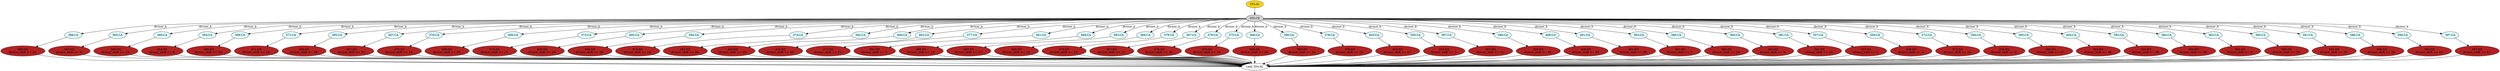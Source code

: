 strict digraph "" {
	node [label="\N"];
	"380:NS"	 [ast="<pyverilog.vparser.ast.NonblockingSubstitution object at 0x7f284bd6c950>",
		fillcolor=firebrick,
		label="380:NS
divisor_shift <= 24;",
		statements="[<pyverilog.vparser.ast.NonblockingSubstitution object at 0x7f284bd6c950>]",
		style=filled,
		typ=NonblockingSubstitution];
	"Leaf_354:AL"	 [def_var="['divisor_shift']",
		label="Leaf_354:AL"];
	"380:NS" -> "Leaf_354:AL"	 [cond="[]",
		lineno=None];
	"388:CA"	 [ast="<pyverilog.vparser.ast.Case object at 0x7f284bcca250>",
		fillcolor=lightcyan,
		label="388:CA",
		statements="[]",
		style=filled,
		typ=Case];
	"388:NS"	 [ast="<pyverilog.vparser.ast.NonblockingSubstitution object at 0x7f284bcca2d0>",
		fillcolor=firebrick,
		label="388:NS
divisor_shift <= 32;",
		statements="[<pyverilog.vparser.ast.NonblockingSubstitution object at 0x7f284bcca2d0>]",
		style=filled,
		typ=NonblockingSubstitution];
	"388:CA" -> "388:NS"	 [cond="[]",
		lineno=None];
	"387:NS"	 [ast="<pyverilog.vparser.ast.NonblockingSubstitution object at 0x7f284bcca490>",
		fillcolor=firebrick,
		label="387:NS
divisor_shift <= 31;",
		statements="[<pyverilog.vparser.ast.NonblockingSubstitution object at 0x7f284bcca490>]",
		style=filled,
		typ=NonblockingSubstitution];
	"387:NS" -> "Leaf_354:AL"	 [cond="[]",
		lineno=None];
	"365:CA"	 [ast="<pyverilog.vparser.ast.Case object at 0x7f284bcbb3d0>",
		fillcolor=lightcyan,
		label="365:CA",
		statements="[]",
		style=filled,
		typ=Case];
	"365:NS"	 [ast="<pyverilog.vparser.ast.NonblockingSubstitution object at 0x7f284bcbb450>",
		fillcolor=firebrick,
		label="365:NS
divisor_shift <= 9;",
		statements="[<pyverilog.vparser.ast.NonblockingSubstitution object at 0x7f284bcbb450>]",
		style=filled,
		typ=NonblockingSubstitution];
	"365:CA" -> "365:NS"	 [cond="[]",
		lineno=None];
	"369:CA"	 [ast="<pyverilog.vparser.ast.Case object at 0x7f284bcca790>",
		fillcolor=lightcyan,
		label="369:CA",
		statements="[]",
		style=filled,
		typ=Case];
	"369:NS"	 [ast="<pyverilog.vparser.ast.NonblockingSubstitution object at 0x7f284bcca810>",
		fillcolor=firebrick,
		label="369:NS
divisor_shift <= 13;",
		statements="[<pyverilog.vparser.ast.NonblockingSubstitution object at 0x7f284bcca810>]",
		style=filled,
		typ=NonblockingSubstitution];
	"369:CA" -> "369:NS"	 [cond="[]",
		lineno=None];
	"364:CA"	 [ast="<pyverilog.vparser.ast.Case object at 0x7f284bcca9d0>",
		fillcolor=lightcyan,
		label="364:CA",
		statements="[]",
		style=filled,
		typ=Case];
	"364:NS"	 [ast="<pyverilog.vparser.ast.NonblockingSubstitution object at 0x7f284bccaa50>",
		fillcolor=firebrick,
		label="364:NS
divisor_shift <= 8;",
		statements="[<pyverilog.vparser.ast.NonblockingSubstitution object at 0x7f284bccaa50>]",
		style=filled,
		typ=NonblockingSubstitution];
	"364:CA" -> "364:NS"	 [cond="[]",
		lineno=None];
	"389:CA"	 [ast="<pyverilog.vparser.ast.Case object at 0x7f284bccac10>",
		fillcolor=lightcyan,
		label="389:CA",
		statements="[]",
		style=filled,
		typ=Case];
	"389:NS"	 [ast="<pyverilog.vparser.ast.NonblockingSubstitution object at 0x7f284bccac90>",
		fillcolor=firebrick,
		label="389:NS
divisor_shift <= 33;",
		statements="[<pyverilog.vparser.ast.NonblockingSubstitution object at 0x7f284bccac90>]",
		style=filled,
		typ=NonblockingSubstitution];
	"389:CA" -> "389:NS"	 [cond="[]",
		lineno=None];
	"398:NS"	 [ast="<pyverilog.vparser.ast.NonblockingSubstitution object at 0x7f284bccae50>",
		fillcolor=firebrick,
		label="398:NS
divisor_shift <= 42;",
		statements="[<pyverilog.vparser.ast.NonblockingSubstitution object at 0x7f284bccae50>]",
		style=filled,
		typ=NonblockingSubstitution];
	"398:NS" -> "Leaf_354:AL"	 [cond="[]",
		lineno=None];
	"357:NS"	 [ast="<pyverilog.vparser.ast.NonblockingSubstitution object at 0x7f284bccafd0>",
		fillcolor=firebrick,
		label="357:NS
divisor_shift <= 1;",
		statements="[<pyverilog.vparser.ast.NonblockingSubstitution object at 0x7f284bccafd0>]",
		style=filled,
		typ=NonblockingSubstitution];
	"357:NS" -> "Leaf_354:AL"	 [cond="[]",
		lineno=None];
	"371:CA"	 [ast="<pyverilog.vparser.ast.Case object at 0x7f284bcb3190>",
		fillcolor=lightcyan,
		label="371:CA",
		statements="[]",
		style=filled,
		typ=Case];
	"371:NS"	 [ast="<pyverilog.vparser.ast.NonblockingSubstitution object at 0x7f284bcb3210>",
		fillcolor=firebrick,
		label="371:NS
divisor_shift <= 15;",
		statements="[<pyverilog.vparser.ast.NonblockingSubstitution object at 0x7f284bcb3210>]",
		style=filled,
		typ=NonblockingSubstitution];
	"371:CA" -> "371:NS"	 [cond="[]",
		lineno=None];
	"395:CA"	 [ast="<pyverilog.vparser.ast.Case object at 0x7f284bcb33d0>",
		fillcolor=lightcyan,
		label="395:CA",
		statements="[]",
		style=filled,
		typ=Case];
	"395:NS"	 [ast="<pyverilog.vparser.ast.NonblockingSubstitution object at 0x7f284bcb3450>",
		fillcolor=firebrick,
		label="395:NS
divisor_shift <= 39;",
		statements="[<pyverilog.vparser.ast.NonblockingSubstitution object at 0x7f284bcb3450>]",
		style=filled,
		typ=NonblockingSubstitution];
	"395:CA" -> "395:NS"	 [cond="[]",
		lineno=None];
	"403:NS"	 [ast="<pyverilog.vparser.ast.NonblockingSubstitution object at 0x7f284bcb3610>",
		fillcolor=firebrick,
		label="403:NS
divisor_shift <= 47;",
		statements="[<pyverilog.vparser.ast.NonblockingSubstitution object at 0x7f284bcb3610>]",
		style=filled,
		typ=NonblockingSubstitution];
	"403:NS" -> "Leaf_354:AL"	 [cond="[]",
		lineno=None];
	"360:NS"	 [ast="<pyverilog.vparser.ast.NonblockingSubstitution object at 0x7f284bcb3790>",
		fillcolor=firebrick,
		label="360:NS
divisor_shift <= 4;",
		statements="[<pyverilog.vparser.ast.NonblockingSubstitution object at 0x7f284bcb3790>]",
		style=filled,
		typ=NonblockingSubstitution];
	"360:NS" -> "Leaf_354:AL"	 [cond="[]",
		lineno=None];
	"407:CA"	 [ast="<pyverilog.vparser.ast.Case object at 0x7f284bcb3910>",
		fillcolor=lightcyan,
		label="407:CA",
		statements="[]",
		style=filled,
		typ=Case];
	"407:NS"	 [ast="<pyverilog.vparser.ast.NonblockingSubstitution object at 0x7f284bcb3990>",
		fillcolor=firebrick,
		label="407:NS
divisor_shift <= 51;",
		statements="[<pyverilog.vparser.ast.NonblockingSubstitution object at 0x7f284bcb3990>]",
		style=filled,
		typ=NonblockingSubstitution];
	"407:CA" -> "407:NS"	 [cond="[]",
		lineno=None];
	"370:CA"	 [ast="<pyverilog.vparser.ast.Case object at 0x7f284bcb3b50>",
		fillcolor=lightcyan,
		label="370:CA",
		statements="[]",
		style=filled,
		typ=Case];
	"370:NS"	 [ast="<pyverilog.vparser.ast.NonblockingSubstitution object at 0x7f284bcb3bd0>",
		fillcolor=firebrick,
		label="370:NS
divisor_shift <= 14;",
		statements="[<pyverilog.vparser.ast.NonblockingSubstitution object at 0x7f284bcb3bd0>]",
		style=filled,
		typ=NonblockingSubstitution];
	"370:CA" -> "370:NS"	 [cond="[]",
		lineno=None];
	"378:NS"	 [ast="<pyverilog.vparser.ast.NonblockingSubstitution object at 0x7f284bcb3d90>",
		fillcolor=firebrick,
		label="378:NS
divisor_shift <= 22;",
		statements="[<pyverilog.vparser.ast.NonblockingSubstitution object at 0x7f284bcb3d90>]",
		style=filled,
		typ=NonblockingSubstitution];
	"378:NS" -> "Leaf_354:AL"	 [cond="[]",
		lineno=None];
	"406:CA"	 [ast="<pyverilog.vparser.ast.Case object at 0x7f284bcb3f10>",
		fillcolor=lightcyan,
		label="406:CA",
		statements="[]",
		style=filled,
		typ=Case];
	"406:NS"	 [ast="<pyverilog.vparser.ast.NonblockingSubstitution object at 0x7f284bcb3f90>",
		fillcolor=firebrick,
		label="406:NS
divisor_shift <= 50;",
		statements="[<pyverilog.vparser.ast.NonblockingSubstitution object at 0x7f284bcb3f90>]",
		style=filled,
		typ=NonblockingSubstitution];
	"406:CA" -> "406:NS"	 [cond="[]",
		lineno=None];
	"373:CA"	 [ast="<pyverilog.vparser.ast.Case object at 0x7f284bcbb190>",
		fillcolor=lightcyan,
		label="373:CA",
		statements="[]",
		style=filled,
		typ=Case];
	"373:NS"	 [ast="<pyverilog.vparser.ast.NonblockingSubstitution object at 0x7f284bcbb210>",
		fillcolor=firebrick,
		label="373:NS
divisor_shift <= 17;",
		statements="[<pyverilog.vparser.ast.NonblockingSubstitution object at 0x7f284bcbb210>]",
		style=filled,
		typ=NonblockingSubstitution];
	"373:CA" -> "373:NS"	 [cond="[]",
		lineno=None];
	"366:NS"	 [ast="<pyverilog.vparser.ast.NonblockingSubstitution object at 0x7f284bcca610>",
		fillcolor=firebrick,
		label="366:NS
divisor_shift <= 10;",
		statements="[<pyverilog.vparser.ast.NonblockingSubstitution object at 0x7f284bcca610>]",
		style=filled,
		typ=NonblockingSubstitution];
	"366:NS" -> "Leaf_354:AL"	 [cond="[]",
		lineno=None];
	"385:NS"	 [ast="<pyverilog.vparser.ast.NonblockingSubstitution object at 0x7f284bcbb610>",
		fillcolor=firebrick,
		label="385:NS
divisor_shift <= 29;",
		statements="[<pyverilog.vparser.ast.NonblockingSubstitution object at 0x7f284bcbb610>]",
		style=filled,
		typ=NonblockingSubstitution];
	"385:NS" -> "Leaf_354:AL"	 [cond="[]",
		lineno=None];
	"377:NS"	 [ast="<pyverilog.vparser.ast.NonblockingSubstitution object at 0x7f284bcbb790>",
		fillcolor=firebrick,
		label="377:NS
divisor_shift <= 21;",
		statements="[<pyverilog.vparser.ast.NonblockingSubstitution object at 0x7f284bcbb790>]",
		style=filled,
		typ=NonblockingSubstitution];
	"377:NS" -> "Leaf_354:AL"	 [cond="[]",
		lineno=None];
	"405:CA"	 [ast="<pyverilog.vparser.ast.Case object at 0x7f284bcbb910>",
		fillcolor=lightcyan,
		label="405:CA",
		statements="[]",
		style=filled,
		typ=Case];
	"405:NS"	 [ast="<pyverilog.vparser.ast.NonblockingSubstitution object at 0x7f284bcbb990>",
		fillcolor=firebrick,
		label="405:NS
divisor_shift <= 49;",
		statements="[<pyverilog.vparser.ast.NonblockingSubstitution object at 0x7f284bcbb990>]",
		style=filled,
		typ=NonblockingSubstitution];
	"405:CA" -> "405:NS"	 [cond="[]",
		lineno=None];
	"394:CA"	 [ast="<pyverilog.vparser.ast.Case object at 0x7f284bcbbb50>",
		fillcolor=lightcyan,
		label="394:CA",
		statements="[]",
		style=filled,
		typ=Case];
	"394:NS"	 [ast="<pyverilog.vparser.ast.NonblockingSubstitution object at 0x7f284bcbbbd0>",
		fillcolor=firebrick,
		label="394:NS
divisor_shift <= 38;",
		statements="[<pyverilog.vparser.ast.NonblockingSubstitution object at 0x7f284bcbbbd0>]",
		style=filled,
		typ=NonblockingSubstitution];
	"394:CA" -> "394:NS"	 [cond="[]",
		lineno=None];
	"401:NS"	 [ast="<pyverilog.vparser.ast.NonblockingSubstitution object at 0x7f284bcbbd90>",
		fillcolor=firebrick,
		label="401:NS
divisor_shift <= 45;",
		statements="[<pyverilog.vparser.ast.NonblockingSubstitution object at 0x7f284bcbbd90>]",
		style=filled,
		typ=NonblockingSubstitution];
	"401:NS" -> "Leaf_354:AL"	 [cond="[]",
		lineno=None];
	"408:NS"	 [ast="<pyverilog.vparser.ast.NonblockingSubstitution object at 0x7f284bcbbf10>",
		fillcolor=firebrick,
		label="408:NS
divisor_shift <= 52;",
		statements="[<pyverilog.vparser.ast.NonblockingSubstitution object at 0x7f284bcbbf10>]",
		style=filled,
		typ=NonblockingSubstitution];
	"408:NS" -> "Leaf_354:AL"	 [cond="[]",
		lineno=None];
	"362:NS"	 [ast="<pyverilog.vparser.ast.NonblockingSubstitution object at 0x7f284bc060d0>",
		fillcolor=firebrick,
		label="362:NS
divisor_shift <= 6;",
		statements="[<pyverilog.vparser.ast.NonblockingSubstitution object at 0x7f284bc060d0>]",
		style=filled,
		typ=NonblockingSubstitution];
	"362:NS" -> "Leaf_354:AL"	 [cond="[]",
		lineno=None];
	"406:NS" -> "Leaf_354:AL"	 [cond="[]",
		lineno=None];
	"397:NS"	 [ast="<pyverilog.vparser.ast.NonblockingSubstitution object at 0x7f284bc06250>",
		fillcolor=firebrick,
		label="397:NS
divisor_shift <= 41;",
		statements="[<pyverilog.vparser.ast.NonblockingSubstitution object at 0x7f284bc06250>]",
		style=filled,
		typ=NonblockingSubstitution];
	"397:NS" -> "Leaf_354:AL"	 [cond="[]",
		lineno=None];
	"374:CA"	 [ast="<pyverilog.vparser.ast.Case object at 0x7f284bc063d0>",
		fillcolor=lightcyan,
		label="374:CA",
		statements="[]",
		style=filled,
		typ=Case];
	"374:NS"	 [ast="<pyverilog.vparser.ast.NonblockingSubstitution object at 0x7f284bc06450>",
		fillcolor=firebrick,
		label="374:NS
divisor_shift <= 18;",
		statements="[<pyverilog.vparser.ast.NonblockingSubstitution object at 0x7f284bc06450>]",
		style=filled,
		typ=NonblockingSubstitution];
	"374:CA" -> "374:NS"	 [cond="[]",
		lineno=None];
	"382:CA"	 [ast="<pyverilog.vparser.ast.Case object at 0x7f284bc06610>",
		fillcolor=lightcyan,
		label="382:CA",
		statements="[]",
		style=filled,
		typ=Case];
	"382:NS"	 [ast="<pyverilog.vparser.ast.NonblockingSubstitution object at 0x7f284bc06690>",
		fillcolor=firebrick,
		label="382:NS
divisor_shift <= 26;",
		statements="[<pyverilog.vparser.ast.NonblockingSubstitution object at 0x7f284bc06690>]",
		style=filled,
		typ=NonblockingSubstitution];
	"382:CA" -> "382:NS"	 [cond="[]",
		lineno=None];
	"400:CA"	 [ast="<pyverilog.vparser.ast.Case object at 0x7f284bc06850>",
		fillcolor=lightcyan,
		label="400:CA",
		statements="[]",
		style=filled,
		typ=Case];
	"400:NS"	 [ast="<pyverilog.vparser.ast.NonblockingSubstitution object at 0x7f284bc068d0>",
		fillcolor=firebrick,
		label="400:NS
divisor_shift <= 44;",
		statements="[<pyverilog.vparser.ast.NonblockingSubstitution object at 0x7f284bc068d0>]",
		style=filled,
		typ=NonblockingSubstitution];
	"400:CA" -> "400:NS"	 [cond="[]",
		lineno=None];
	"386:NS"	 [ast="<pyverilog.vparser.ast.NonblockingSubstitution object at 0x7f284bc06a90>",
		fillcolor=firebrick,
		label="386:NS
divisor_shift <= 30;",
		statements="[<pyverilog.vparser.ast.NonblockingSubstitution object at 0x7f284bc06a90>]",
		style=filled,
		typ=NonblockingSubstitution];
	"386:NS" -> "Leaf_354:AL"	 [cond="[]",
		lineno=None];
	"389:NS" -> "Leaf_354:AL"	 [cond="[]",
		lineno=None];
	"402:CA"	 [ast="<pyverilog.vparser.ast.Case object at 0x7f284bc06c10>",
		fillcolor=lightcyan,
		label="402:CA",
		statements="[]",
		style=filled,
		typ=Case];
	"402:NS"	 [ast="<pyverilog.vparser.ast.NonblockingSubstitution object at 0x7f284bc06c90>",
		fillcolor=firebrick,
		label="402:NS
divisor_shift <= 46;",
		statements="[<pyverilog.vparser.ast.NonblockingSubstitution object at 0x7f284bc06c90>]",
		style=filled,
		typ=NonblockingSubstitution];
	"402:CA" -> "402:NS"	 [cond="[]",
		lineno=None];
	"377:CA"	 [ast="<pyverilog.vparser.ast.Case object at 0x7f284bc06e50>",
		fillcolor=lightcyan,
		label="377:CA",
		statements="[]",
		style=filled,
		typ=Case];
	"377:CA" -> "377:NS"	 [cond="[]",
		lineno=None];
	"355:CX"	 [ast="<pyverilog.vparser.ast.CasexStatement object at 0x7f284bc06f10>",
		fillcolor=lightgray,
		label="355:CX",
		statements="[]",
		style=filled,
		typ=CasexStatement];
	"355:CX" -> "388:CA"	 [cond="['divisor_b']",
		label=divisor_b,
		lineno=355];
	"355:CX" -> "365:CA"	 [cond="['divisor_b']",
		label=divisor_b,
		lineno=355];
	"355:CX" -> "369:CA"	 [cond="['divisor_b']",
		label=divisor_b,
		lineno=355];
	"355:CX" -> "364:CA"	 [cond="['divisor_b']",
		label=divisor_b,
		lineno=355];
	"355:CX" -> "389:CA"	 [cond="['divisor_b']",
		label=divisor_b,
		lineno=355];
	"355:CX" -> "371:CA"	 [cond="['divisor_b']",
		label=divisor_b,
		lineno=355];
	"355:CX" -> "395:CA"	 [cond="['divisor_b']",
		label=divisor_b,
		lineno=355];
	"355:CX" -> "407:CA"	 [cond="['divisor_b']",
		label=divisor_b,
		lineno=355];
	"355:CX" -> "370:CA"	 [cond="['divisor_b']",
		label=divisor_b,
		lineno=355];
	"355:CX" -> "406:CA"	 [cond="['divisor_b']",
		label=divisor_b,
		lineno=355];
	"355:CX" -> "373:CA"	 [cond="['divisor_b']",
		label=divisor_b,
		lineno=355];
	"355:CX" -> "405:CA"	 [cond="['divisor_b']",
		label=divisor_b,
		lineno=355];
	"355:CX" -> "394:CA"	 [cond="['divisor_b']",
		label=divisor_b,
		lineno=355];
	"355:CX" -> "374:CA"	 [cond="['divisor_b']",
		label=divisor_b,
		lineno=355];
	"355:CX" -> "382:CA"	 [cond="['divisor_b']",
		label=divisor_b,
		lineno=355];
	"355:CX" -> "400:CA"	 [cond="['divisor_b']",
		label=divisor_b,
		lineno=355];
	"355:CX" -> "402:CA"	 [cond="['divisor_b']",
		label=divisor_b,
		lineno=355];
	"355:CX" -> "377:CA"	 [cond="['divisor_b']",
		label=divisor_b,
		lineno=355];
	"361:CA"	 [ast="<pyverilog.vparser.ast.Case object at 0x7f284bc0e850>",
		fillcolor=lightcyan,
		label="361:CA",
		statements="[]",
		style=filled,
		typ=Case];
	"355:CX" -> "361:CA"	 [cond="['divisor_b']",
		label=divisor_b,
		lineno=355];
	"368:CA"	 [ast="<pyverilog.vparser.ast.Case object at 0x7f284bc160d0>",
		fillcolor=lightcyan,
		label="368:CA",
		statements="[]",
		style=filled,
		typ=Case];
	"355:CX" -> "368:CA"	 [cond="['divisor_b']",
		label=divisor_b,
		lineno=355];
	"383:CA"	 [ast="<pyverilog.vparser.ast.Case object at 0x7f284bc16fd0>",
		fillcolor=lightcyan,
		label="383:CA",
		statements="[]",
		style=filled,
		typ=Case];
	"355:CX" -> "383:CA"	 [cond="['divisor_b']",
		label=divisor_b,
		lineno=355];
	"366:CA"	 [ast="<pyverilog.vparser.ast.Case object at 0x7f284bc0ed90>",
		fillcolor=lightcyan,
		label="366:CA",
		statements="[]",
		style=filled,
		typ=Case];
	"355:CX" -> "366:CA"	 [cond="['divisor_b']",
		label=divisor_b,
		lineno=355];
	"379:CA"	 [ast="<pyverilog.vparser.ast.Case object at 0x7f284bc16a90>",
		fillcolor=lightcyan,
		label="379:CA",
		statements="[]",
		style=filled,
		typ=Case];
	"355:CX" -> "379:CA"	 [cond="['divisor_b']",
		label=divisor_b,
		lineno=355];
	"367:CA"	 [ast="<pyverilog.vparser.ast.Case object at 0x7f284bc0ee50>",
		fillcolor=lightcyan,
		label="367:CA",
		statements="[]",
		style=filled,
		typ=Case];
	"355:CX" -> "367:CA"	 [cond="['divisor_b']",
		label=divisor_b,
		lineno=355];
	"376:CA"	 [ast="<pyverilog.vparser.ast.Case object at 0x7f284bc16790>",
		fillcolor=lightcyan,
		label="376:CA",
		statements="[]",
		style=filled,
		typ=Case];
	"355:CX" -> "376:CA"	 [cond="['divisor_b']",
		label=divisor_b,
		lineno=355];
	"375:CA"	 [ast="<pyverilog.vparser.ast.Case object at 0x7f284bc16550>",
		fillcolor=lightcyan,
		label="375:CA",
		statements="[]",
		style=filled,
		typ=Case];
	"355:CX" -> "375:CA"	 [cond="['divisor_b']",
		label=divisor_b,
		lineno=355];
	"396:CA"	 [ast="<pyverilog.vparser.ast.Case object at 0x7f284bc1efd0>",
		fillcolor=lightcyan,
		label="396:CA",
		statements="[]",
		style=filled,
		typ=Case];
	"355:CX" -> "396:CA"	 [cond="['divisor_b']",
		label=divisor_b,
		lineno=355];
	"390:CA"	 [ast="<pyverilog.vparser.ast.Case object at 0x7f284bc1e6d0>",
		fillcolor=lightcyan,
		label="390:CA",
		statements="[]",
		style=filled,
		typ=Case];
	"355:CX" -> "390:CA"	 [cond="['divisor_b']",
		label=divisor_b,
		lineno=355];
	"378:CA"	 [ast="<pyverilog.vparser.ast.Case object at 0x7f284bc169d0>",
		fillcolor=lightcyan,
		label="378:CA",
		statements="[]",
		style=filled,
		typ=Case];
	"355:CX" -> "378:CA"	 [cond="['divisor_b']",
		label=divisor_b,
		lineno=355];
	"403:CA"	 [ast="<pyverilog.vparser.ast.Case object at 0x7f284bc266d0>",
		fillcolor=lightcyan,
		label="403:CA",
		statements="[]",
		style=filled,
		typ=Case];
	"355:CX" -> "403:CA"	 [cond="['divisor_b']",
		label=divisor_b,
		lineno=355];
	"359:CA"	 [ast="<pyverilog.vparser.ast.Case object at 0x7f284bc0e550>",
		fillcolor=lightcyan,
		label="359:CA",
		statements="[]",
		style=filled,
		typ=Case];
	"355:CX" -> "359:CA"	 [cond="['divisor_b']",
		label=divisor_b,
		lineno=355];
	"387:CA"	 [ast="<pyverilog.vparser.ast.Case object at 0x7f284bc1e610>",
		fillcolor=lightcyan,
		label="387:CA",
		statements="[]",
		style=filled,
		typ=Case];
	"355:CX" -> "387:CA"	 [cond="['divisor_b']",
		label=divisor_b,
		lineno=355];
	"398:CA"	 [ast="<pyverilog.vparser.ast.Case object at 0x7f284bc26310>",
		fillcolor=lightcyan,
		label="398:CA",
		statements="[]",
		style=filled,
		typ=Case];
	"355:CX" -> "398:CA"	 [cond="['divisor_b']",
		label=divisor_b,
		lineno=355];
	"408:CA"	 [ast="<pyverilog.vparser.ast.Case object at 0x7f284bc269d0>",
		fillcolor=lightcyan,
		label="408:CA",
		statements="[]",
		style=filled,
		typ=Case];
	"355:CX" -> "408:CA"	 [cond="['divisor_b']",
		label=divisor_b,
		lineno=355];
	"401:CA"	 [ast="<pyverilog.vparser.ast.Case object at 0x7f284bc26610>",
		fillcolor=lightcyan,
		label="401:CA",
		statements="[]",
		style=filled,
		typ=Case];
	"355:CX" -> "401:CA"	 [cond="['divisor_b']",
		label=divisor_b,
		lineno=355];
	"363:CA"	 [ast="<pyverilog.vparser.ast.Case object at 0x7f284bc0eb50>",
		fillcolor=lightcyan,
		label="363:CA",
		statements="[]",
		style=filled,
		typ=Case];
	"355:CX" -> "363:CA"	 [cond="['divisor_b']",
		label=divisor_b,
		lineno=355];
	"380:CA"	 [ast="<pyverilog.vparser.ast.Case object at 0x7f284bc16cd0>",
		fillcolor=lightcyan,
		label="380:CA",
		statements="[]",
		style=filled,
		typ=Case];
	"355:CX" -> "380:CA"	 [cond="['divisor_b']",
		label=divisor_b,
		lineno=355];
	"360:CA"	 [ast="<pyverilog.vparser.ast.Case object at 0x7f284bc0e790>",
		fillcolor=lightcyan,
		label="360:CA",
		statements="[]",
		style=filled,
		typ=Case];
	"355:CX" -> "360:CA"	 [cond="['divisor_b']",
		label=divisor_b,
		lineno=355];
	"381:CA"	 [ast="<pyverilog.vparser.ast.Case object at 0x7f284bc16d90>",
		fillcolor=lightcyan,
		label="381:CA",
		statements="[]",
		style=filled,
		typ=Case];
	"355:CX" -> "381:CA"	 [cond="['divisor_b']",
		label=divisor_b,
		lineno=355];
	"357:CA"	 [ast="<pyverilog.vparser.ast.Case object at 0x7f284bc0e250>",
		fillcolor=lightcyan,
		label="357:CA",
		statements="[]",
		style=filled,
		typ=Case];
	"355:CX" -> "357:CA"	 [cond="['divisor_b']",
		label=divisor_b,
		lineno=355];
	"358:CA"	 [ast="<pyverilog.vparser.ast.Case object at 0x7f284bc0e310>",
		fillcolor=lightcyan,
		label="358:CA",
		statements="[]",
		style=filled,
		typ=Case];
	"355:CX" -> "358:CA"	 [cond="['divisor_b']",
		label=divisor_b,
		lineno=355];
	"372:CA"	 [ast="<pyverilog.vparser.ast.Case object at 0x7f284bc16310>",
		fillcolor=lightcyan,
		label="372:CA",
		statements="[]",
		style=filled,
		typ=Case];
	"355:CX" -> "372:CA"	 [cond="['divisor_b']",
		label=divisor_b,
		lineno=355];
	"356:CA"	 [ast="<pyverilog.vparser.ast.Case object at 0x7f284bc06fd0>",
		fillcolor=lightcyan,
		label="356:CA",
		statements="[]",
		style=filled,
		typ=Case];
	"355:CX" -> "356:CA"	 [cond="['divisor_b']",
		label=divisor_b,
		lineno=355];
	"393:CA"	 [ast="<pyverilog.vparser.ast.Case object at 0x7f284bc1ed90>",
		fillcolor=lightcyan,
		label="393:CA",
		statements="[]",
		style=filled,
		typ=Case];
	"355:CX" -> "393:CA"	 [cond="['divisor_b']",
		label=divisor_b,
		lineno=355];
	"404:CA"	 [ast="<pyverilog.vparser.ast.Case object at 0x7f284bc26790>",
		fillcolor=lightcyan,
		label="404:CA",
		statements="[]",
		style=filled,
		typ=Case];
	"355:CX" -> "404:CA"	 [cond="['divisor_b']",
		label=divisor_b,
		lineno=355];
	"392:CA"	 [ast="<pyverilog.vparser.ast.Case object at 0x7f284bc1eb50>",
		fillcolor=lightcyan,
		label="392:CA",
		statements="[]",
		style=filled,
		typ=Case];
	"355:CX" -> "392:CA"	 [cond="['divisor_b']",
		label=divisor_b,
		lineno=355];
	"384:CA"	 [ast="<pyverilog.vparser.ast.Case object at 0x7f284bc1e250>",
		fillcolor=lightcyan,
		label="384:CA",
		statements="[]",
		style=filled,
		typ=Case];
	"355:CX" -> "384:CA"	 [cond="['divisor_b']",
		label=divisor_b,
		lineno=355];
	"362:CA"	 [ast="<pyverilog.vparser.ast.Case object at 0x7f284bc0ea90>",
		fillcolor=lightcyan,
		label="362:CA",
		statements="[]",
		style=filled,
		typ=Case];
	"355:CX" -> "362:CA"	 [cond="['divisor_b']",
		label=divisor_b,
		lineno=355];
	"385:CA"	 [ast="<pyverilog.vparser.ast.Case object at 0x7f284bc1e490>",
		fillcolor=lightcyan,
		label="385:CA",
		statements="[]",
		style=filled,
		typ=Case];
	"355:CX" -> "385:CA"	 [cond="['divisor_b']",
		label=divisor_b,
		lineno=355];
	"391:CA"	 [ast="<pyverilog.vparser.ast.Case object at 0x7f284bc1e910>",
		fillcolor=lightcyan,
		label="391:CA",
		statements="[]",
		style=filled,
		typ=Case];
	"355:CX" -> "391:CA"	 [cond="['divisor_b']",
		label=divisor_b,
		lineno=355];
	"386:CA"	 [ast="<pyverilog.vparser.ast.Case object at 0x7f284bc1e550>",
		fillcolor=lightcyan,
		label="386:CA",
		statements="[]",
		style=filled,
		typ=Case];
	"355:CX" -> "386:CA"	 [cond="['divisor_b']",
		label=divisor_b,
		lineno=355];
	"399:CA"	 [ast="<pyverilog.vparser.ast.Case object at 0x7f284bc263d0>",
		fillcolor=lightcyan,
		label="399:CA",
		statements="[]",
		style=filled,
		typ=Case];
	"355:CX" -> "399:CA"	 [cond="['divisor_b']",
		label=divisor_b,
		lineno=355];
	"397:CA"	 [ast="<pyverilog.vparser.ast.Case object at 0x7f284bc26250>",
		fillcolor=lightcyan,
		label="397:CA",
		statements="[]",
		style=filled,
		typ=Case];
	"355:CX" -> "397:CA"	 [cond="['divisor_b']",
		label=divisor_b,
		lineno=355];
	"361:NS"	 [ast="<pyverilog.vparser.ast.NonblockingSubstitution object at 0x7f284bc0e8d0>",
		fillcolor=firebrick,
		label="361:NS
divisor_shift <= 5;",
		statements="[<pyverilog.vparser.ast.NonblockingSubstitution object at 0x7f284bc0e8d0>]",
		style=filled,
		typ=NonblockingSubstitution];
	"361:CA" -> "361:NS"	 [cond="[]",
		lineno=None];
	"365:NS" -> "Leaf_354:AL"	 [cond="[]",
		lineno=None];
	"368:NS"	 [ast="<pyverilog.vparser.ast.NonblockingSubstitution object at 0x7f284bc16150>",
		fillcolor=firebrick,
		label="368:NS
divisor_shift <= 12;",
		statements="[<pyverilog.vparser.ast.NonblockingSubstitution object at 0x7f284bc16150>]",
		style=filled,
		typ=NonblockingSubstitution];
	"368:CA" -> "368:NS"	 [cond="[]",
		lineno=None];
	"375:NS"	 [ast="<pyverilog.vparser.ast.NonblockingSubstitution object at 0x7f284bc165d0>",
		fillcolor=firebrick,
		label="375:NS
divisor_shift <= 19;",
		statements="[<pyverilog.vparser.ast.NonblockingSubstitution object at 0x7f284bc165d0>]",
		style=filled,
		typ=NonblockingSubstitution];
	"375:NS" -> "Leaf_354:AL"	 [cond="[]",
		lineno=None];
	"404:NS"	 [ast="<pyverilog.vparser.ast.NonblockingSubstitution object at 0x7f284bc26810>",
		fillcolor=firebrick,
		label="404:NS
divisor_shift <= 48;",
		statements="[<pyverilog.vparser.ast.NonblockingSubstitution object at 0x7f284bc26810>]",
		style=filled,
		typ=NonblockingSubstitution];
	"404:NS" -> "Leaf_354:AL"	 [cond="[]",
		lineno=None];
	"356:NS"	 [ast="<pyverilog.vparser.ast.NonblockingSubstitution object at 0x7f284bc0e090>",
		fillcolor=firebrick,
		label="356:NS
divisor_shift <= 0;",
		statements="[<pyverilog.vparser.ast.NonblockingSubstitution object at 0x7f284bc0e090>]",
		style=filled,
		typ=NonblockingSubstitution];
	"356:NS" -> "Leaf_354:AL"	 [cond="[]",
		lineno=None];
	"383:NS"	 [ast="<pyverilog.vparser.ast.NonblockingSubstitution object at 0x7f284bc1e090>",
		fillcolor=firebrick,
		label="383:NS
divisor_shift <= 27;",
		statements="[<pyverilog.vparser.ast.NonblockingSubstitution object at 0x7f284bc1e090>]",
		style=filled,
		typ=NonblockingSubstitution];
	"383:CA" -> "383:NS"	 [cond="[]",
		lineno=None];
	"366:CA" -> "366:NS"	 [cond="[]",
		lineno=None];
	"391:NS"	 [ast="<pyverilog.vparser.ast.NonblockingSubstitution object at 0x7f284bc1e990>",
		fillcolor=firebrick,
		label="391:NS
divisor_shift <= 35;",
		statements="[<pyverilog.vparser.ast.NonblockingSubstitution object at 0x7f284bc1e990>]",
		style=filled,
		typ=NonblockingSubstitution];
	"391:NS" -> "Leaf_354:AL"	 [cond="[]",
		lineno=None];
	"392:NS"	 [ast="<pyverilog.vparser.ast.NonblockingSubstitution object at 0x7f284bc1ebd0>",
		fillcolor=firebrick,
		label="392:NS
divisor_shift <= 36;",
		statements="[<pyverilog.vparser.ast.NonblockingSubstitution object at 0x7f284bc1ebd0>]",
		style=filled,
		typ=NonblockingSubstitution];
	"392:NS" -> "Leaf_354:AL"	 [cond="[]",
		lineno=None];
	"359:NS"	 [ast="<pyverilog.vparser.ast.NonblockingSubstitution object at 0x7f284bc0e5d0>",
		fillcolor=firebrick,
		label="359:NS
divisor_shift <= 3;",
		statements="[<pyverilog.vparser.ast.NonblockingSubstitution object at 0x7f284bc0e5d0>]",
		style=filled,
		typ=NonblockingSubstitution];
	"359:NS" -> "Leaf_354:AL"	 [cond="[]",
		lineno=None];
	"379:NS"	 [ast="<pyverilog.vparser.ast.NonblockingSubstitution object at 0x7f284bc16b10>",
		fillcolor=firebrick,
		label="379:NS
divisor_shift <= 23;",
		statements="[<pyverilog.vparser.ast.NonblockingSubstitution object at 0x7f284bc16b10>]",
		style=filled,
		typ=NonblockingSubstitution];
	"379:CA" -> "379:NS"	 [cond="[]",
		lineno=None];
	"367:NS"	 [ast="<pyverilog.vparser.ast.NonblockingSubstitution object at 0x7f284bc0eed0>",
		fillcolor=firebrick,
		label="367:NS
divisor_shift <= 11;",
		statements="[<pyverilog.vparser.ast.NonblockingSubstitution object at 0x7f284bc0eed0>]",
		style=filled,
		typ=NonblockingSubstitution];
	"367:CA" -> "367:NS"	 [cond="[]",
		lineno=None];
	"376:NS"	 [ast="<pyverilog.vparser.ast.NonblockingSubstitution object at 0x7f284bc16810>",
		fillcolor=firebrick,
		label="376:NS
divisor_shift <= 20;",
		statements="[<pyverilog.vparser.ast.NonblockingSubstitution object at 0x7f284bc16810>]",
		style=filled,
		typ=NonblockingSubstitution];
	"376:CA" -> "376:NS"	 [cond="[]",
		lineno=None];
	"372:NS"	 [ast="<pyverilog.vparser.ast.NonblockingSubstitution object at 0x7f284bc16390>",
		fillcolor=firebrick,
		label="372:NS
divisor_shift <= 16;",
		statements="[<pyverilog.vparser.ast.NonblockingSubstitution object at 0x7f284bc16390>]",
		style=filled,
		typ=NonblockingSubstitution];
	"372:NS" -> "Leaf_354:AL"	 [cond="[]",
		lineno=None];
	"367:NS" -> "Leaf_354:AL"	 [cond="[]",
		lineno=None];
	"375:CA" -> "375:NS"	 [cond="[]",
		lineno=None];
	"396:NS"	 [ast="<pyverilog.vparser.ast.NonblockingSubstitution object at 0x7f284bc26090>",
		fillcolor=firebrick,
		label="396:NS
divisor_shift <= 40;",
		statements="[<pyverilog.vparser.ast.NonblockingSubstitution object at 0x7f284bc26090>]",
		style=filled,
		typ=NonblockingSubstitution];
	"396:CA" -> "396:NS"	 [cond="[]",
		lineno=None];
	"405:NS" -> "Leaf_354:AL"	 [cond="[]",
		lineno=None];
	"390:NS"	 [ast="<pyverilog.vparser.ast.NonblockingSubstitution object at 0x7f284bc1e750>",
		fillcolor=firebrick,
		label="390:NS
divisor_shift <= 34;",
		statements="[<pyverilog.vparser.ast.NonblockingSubstitution object at 0x7f284bc1e750>]",
		style=filled,
		typ=NonblockingSubstitution];
	"390:CA" -> "390:NS"	 [cond="[]",
		lineno=None];
	"378:CA" -> "378:NS"	 [cond="[]",
		lineno=None];
	"403:CA" -> "403:NS"	 [cond="[]",
		lineno=None];
	"373:NS" -> "Leaf_354:AL"	 [cond="[]",
		lineno=None];
	"359:CA" -> "359:NS"	 [cond="[]",
		lineno=None];
	"387:CA" -> "387:NS"	 [cond="[]",
		lineno=None];
	"398:CA" -> "398:NS"	 [cond="[]",
		lineno=None];
	"376:NS" -> "Leaf_354:AL"	 [cond="[]",
		lineno=None];
	"408:CA" -> "408:NS"	 [cond="[]",
		lineno=None];
	"393:NS"	 [ast="<pyverilog.vparser.ast.NonblockingSubstitution object at 0x7f284bc1ee10>",
		fillcolor=firebrick,
		label="393:NS
divisor_shift <= 37;",
		statements="[<pyverilog.vparser.ast.NonblockingSubstitution object at 0x7f284bc1ee10>]",
		style=filled,
		typ=NonblockingSubstitution];
	"393:NS" -> "Leaf_354:AL"	 [cond="[]",
		lineno=None];
	"394:NS" -> "Leaf_354:AL"	 [cond="[]",
		lineno=None];
	"399:NS"	 [ast="<pyverilog.vparser.ast.NonblockingSubstitution object at 0x7f284bc26450>",
		fillcolor=firebrick,
		label="399:NS
divisor_shift <= 43;",
		statements="[<pyverilog.vparser.ast.NonblockingSubstitution object at 0x7f284bc26450>]",
		style=filled,
		typ=NonblockingSubstitution];
	"399:NS" -> "Leaf_354:AL"	 [cond="[]",
		lineno=None];
	"401:CA" -> "401:NS"	 [cond="[]",
		lineno=None];
	"384:NS"	 [ast="<pyverilog.vparser.ast.NonblockingSubstitution object at 0x7f284bc1e2d0>",
		fillcolor=firebrick,
		label="384:NS
divisor_shift <= 28;",
		statements="[<pyverilog.vparser.ast.NonblockingSubstitution object at 0x7f284bc1e2d0>]",
		style=filled,
		typ=NonblockingSubstitution];
	"384:NS" -> "Leaf_354:AL"	 [cond="[]",
		lineno=None];
	"363:NS"	 [ast="<pyverilog.vparser.ast.NonblockingSubstitution object at 0x7f284bc0ebd0>",
		fillcolor=firebrick,
		label="363:NS
divisor_shift <= 7;",
		statements="[<pyverilog.vparser.ast.NonblockingSubstitution object at 0x7f284bc0ebd0>]",
		style=filled,
		typ=NonblockingSubstitution];
	"363:CA" -> "363:NS"	 [cond="[]",
		lineno=None];
	"380:CA" -> "380:NS"	 [cond="[]",
		lineno=None];
	"369:NS" -> "Leaf_354:AL"	 [cond="[]",
		lineno=None];
	"383:NS" -> "Leaf_354:AL"	 [cond="[]",
		lineno=None];
	"360:CA" -> "360:NS"	 [cond="[]",
		lineno=None];
	"381:NS"	 [ast="<pyverilog.vparser.ast.NonblockingSubstitution object at 0x7f284bc16e10>",
		fillcolor=firebrick,
		label="381:NS
divisor_shift <= 25;",
		statements="[<pyverilog.vparser.ast.NonblockingSubstitution object at 0x7f284bc16e10>]",
		style=filled,
		typ=NonblockingSubstitution];
	"381:CA" -> "381:NS"	 [cond="[]",
		lineno=None];
	"354:AL"	 [ast="<pyverilog.vparser.ast.Always object at 0x7f284bc26ad0>",
		clk_sens=False,
		fillcolor=gold,
		label="354:AL",
		sens="['divisor_b']",
		statements="[]",
		style=filled,
		typ=Always,
		use_var="['divisor_b']"];
	"354:AL" -> "355:CX"	 [cond="[]",
		lineno=None];
	"357:CA" -> "357:NS"	 [cond="[]",
		lineno=None];
	"358:NS"	 [ast="<pyverilog.vparser.ast.NonblockingSubstitution object at 0x7f284bc0e390>",
		fillcolor=firebrick,
		label="358:NS
divisor_shift <= 2;",
		statements="[<pyverilog.vparser.ast.NonblockingSubstitution object at 0x7f284bc0e390>]",
		style=filled,
		typ=NonblockingSubstitution];
	"358:CA" -> "358:NS"	 [cond="[]",
		lineno=None];
	"372:CA" -> "372:NS"	 [cond="[]",
		lineno=None];
	"356:CA" -> "356:NS"	 [cond="[]",
		lineno=None];
	"370:NS" -> "Leaf_354:AL"	 [cond="[]",
		lineno=None];
	"371:NS" -> "Leaf_354:AL"	 [cond="[]",
		lineno=None];
	"393:CA" -> "393:NS"	 [cond="[]",
		lineno=None];
	"379:NS" -> "Leaf_354:AL"	 [cond="[]",
		lineno=None];
	"390:NS" -> "Leaf_354:AL"	 [cond="[]",
		lineno=None];
	"396:NS" -> "Leaf_354:AL"	 [cond="[]",
		lineno=None];
	"382:NS" -> "Leaf_354:AL"	 [cond="[]",
		lineno=None];
	"381:NS" -> "Leaf_354:AL"	 [cond="[]",
		lineno=None];
	"404:CA" -> "404:NS"	 [cond="[]",
		lineno=None];
	"392:CA" -> "392:NS"	 [cond="[]",
		lineno=None];
	"358:NS" -> "Leaf_354:AL"	 [cond="[]",
		lineno=None];
	"384:CA" -> "384:NS"	 [cond="[]",
		lineno=None];
	"363:NS" -> "Leaf_354:AL"	 [cond="[]",
		lineno=None];
	"362:CA" -> "362:NS"	 [cond="[]",
		lineno=None];
	"385:CA" -> "385:NS"	 [cond="[]",
		lineno=None];
	"402:NS" -> "Leaf_354:AL"	 [cond="[]",
		lineno=None];
	"391:CA" -> "391:NS"	 [cond="[]",
		lineno=None];
	"395:NS" -> "Leaf_354:AL"	 [cond="[]",
		lineno=None];
	"407:NS" -> "Leaf_354:AL"	 [cond="[]",
		lineno=None];
	"400:NS" -> "Leaf_354:AL"	 [cond="[]",
		lineno=None];
	"364:NS" -> "Leaf_354:AL"	 [cond="[]",
		lineno=None];
	"386:CA" -> "386:NS"	 [cond="[]",
		lineno=None];
	"368:NS" -> "Leaf_354:AL"	 [cond="[]",
		lineno=None];
	"399:CA" -> "399:NS"	 [cond="[]",
		lineno=None];
	"388:NS" -> "Leaf_354:AL"	 [cond="[]",
		lineno=None];
	"361:NS" -> "Leaf_354:AL"	 [cond="[]",
		lineno=None];
	"397:CA" -> "397:NS"	 [cond="[]",
		lineno=None];
	"374:NS" -> "Leaf_354:AL"	 [cond="[]",
		lineno=None];
}
